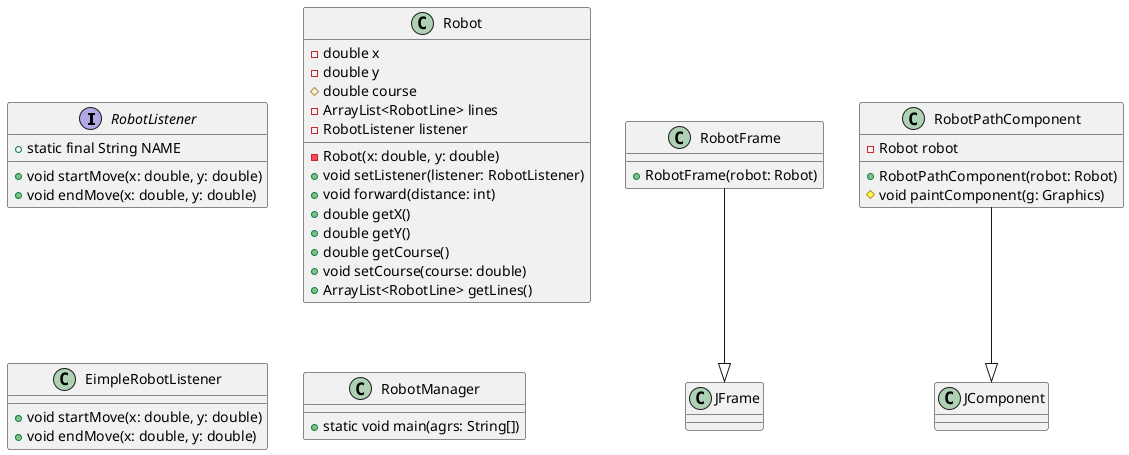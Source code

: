 @startuml
interface RobotListener {
    +static final String NAME
    +void startMove(x: double, y: double)
    +void endMove(x: double, y: double)
}

class Robot  {
    -double x
    -double y
    #double course
    -ArrayList<RobotLine> lines
    -RobotListener listener
    -Robot(x: double, y: double)
    +void setListener(listener: RobotListener)
    +void forward(distance: int)
    +double getX()
    +double getY()
    +double getCourse()
    +void setCourse(course: double)
    +ArrayList<RobotLine> getLines()
}

class EimpleRobotListener {
    +void startMove(x: double, y: double)
    +void endMove(x: double, y: double)
}

class RobotManager {
    +static void main(agrs: String[])
}

class RobotFrame {
    +RobotFrame(robot: Robot)
}

RobotFrame --|> JFrame

class JFrame {}

class RobotPathComponent {
    -Robot robot
    +RobotPathComponent(robot: Robot)
    #void paintComponent(g: Graphics)
}

RobotPathComponent --|> JComponent

class JComponent {}
@enduml
